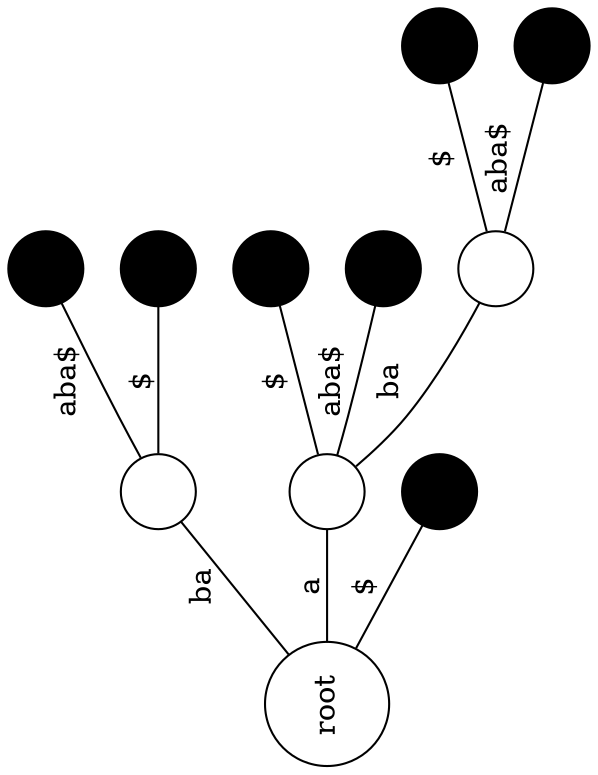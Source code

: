  graph tree_1 {
 rankdir=LR;
 orientation=landscape;
 size = 10;

1   [shape="circle", label="root"];
2   [shape="circle", label=""];
3   [shape="circle", style="filled", color="black", label=""];
4   [shape="circle", style="filled", color="black", label=""];
5   [shape="circle", label=""];
6   [shape="circle", style="filled", color="black", label=""];
7   [shape="circle", style="filled", color="black", label=""];
8   [shape="circle", label=""];
9   [shape="circle", style="filled", color="black", label=""];
10  [shape="circle", style="filled", color="black", label=""];
11  [shape="circle", style="filled", color="black", label=""];

 1 -- 2 [label="ba"];
 2 -- 3 [label="aba$"];
 2 -- 4 [label="$"];
 
 1 -- 5 [label="a"];
 5 -- 6 [label="$"];
 5 -- 7 [label="aba$"];
 5 -- 8 [label="ba"];
 8 -- 9 [label="$"];
 8 -- 10 [label="aba$"];

 1 -- 11 [label="$"];
 
  

 }